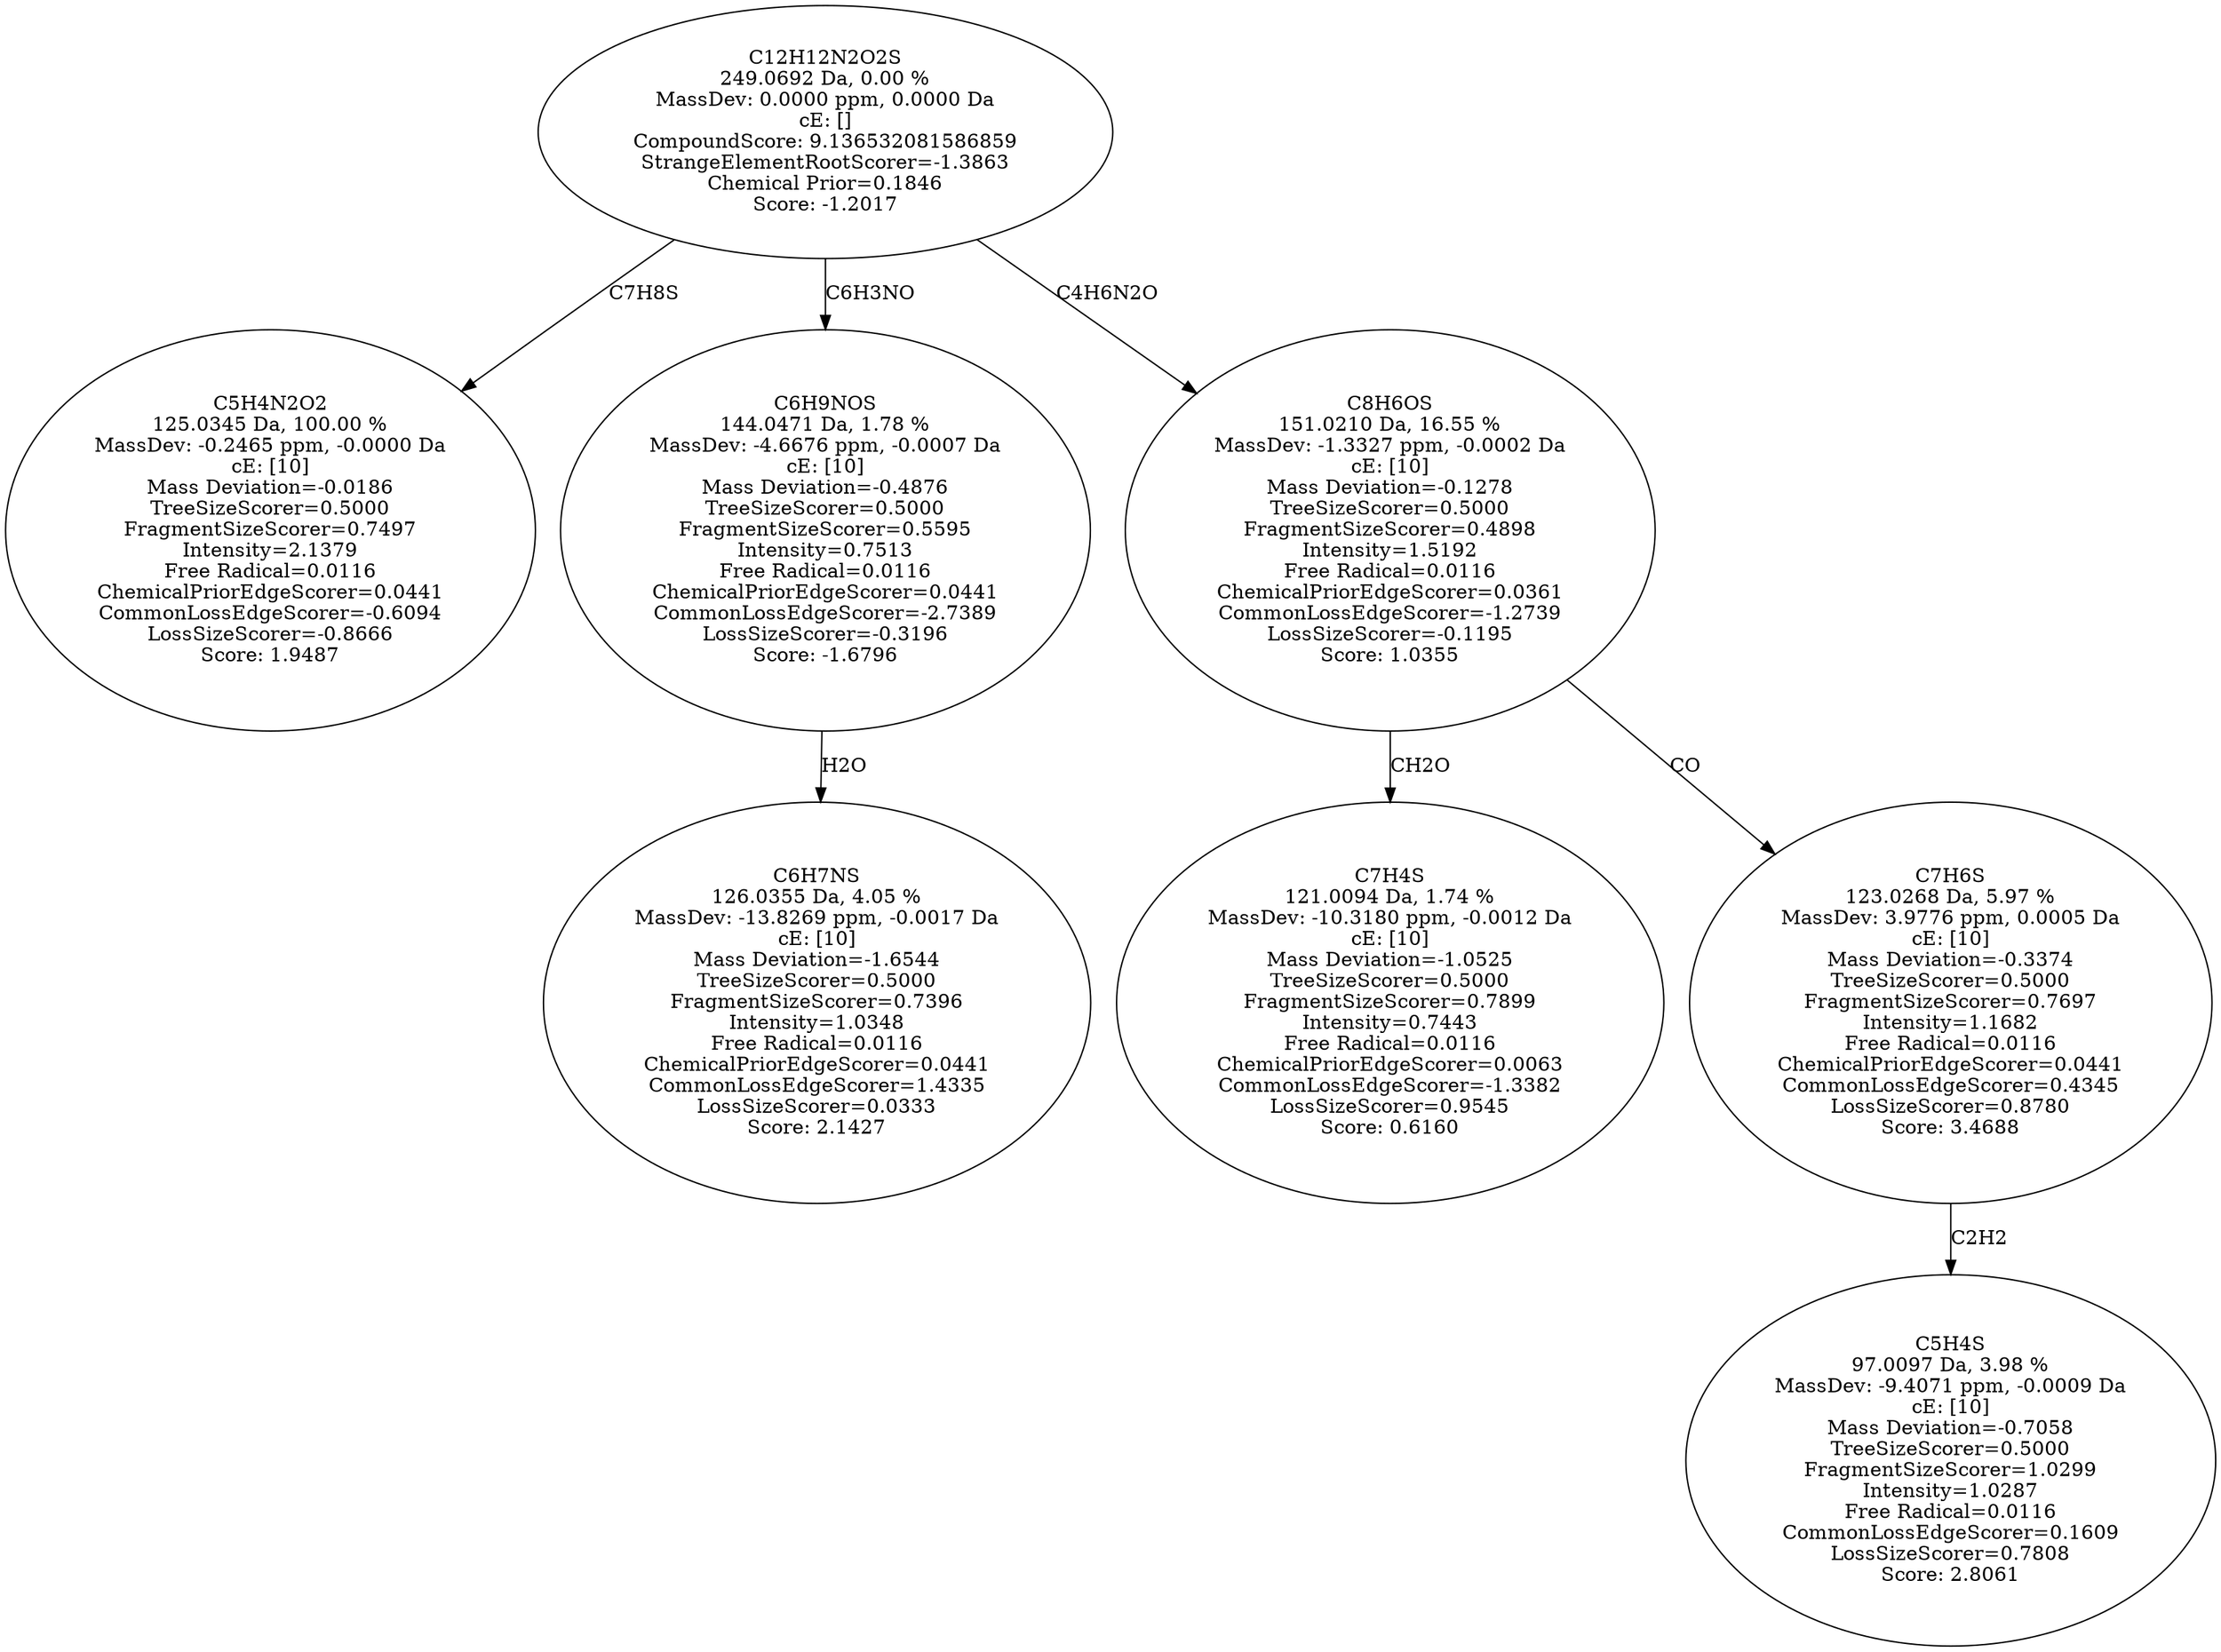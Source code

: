 strict digraph {
v1 [label="C5H4N2O2\n125.0345 Da, 100.00 %\nMassDev: -0.2465 ppm, -0.0000 Da\ncE: [10]\nMass Deviation=-0.0186\nTreeSizeScorer=0.5000\nFragmentSizeScorer=0.7497\nIntensity=2.1379\nFree Radical=0.0116\nChemicalPriorEdgeScorer=0.0441\nCommonLossEdgeScorer=-0.6094\nLossSizeScorer=-0.8666\nScore: 1.9487"];
v2 [label="C6H7NS\n126.0355 Da, 4.05 %\nMassDev: -13.8269 ppm, -0.0017 Da\ncE: [10]\nMass Deviation=-1.6544\nTreeSizeScorer=0.5000\nFragmentSizeScorer=0.7396\nIntensity=1.0348\nFree Radical=0.0116\nChemicalPriorEdgeScorer=0.0441\nCommonLossEdgeScorer=1.4335\nLossSizeScorer=0.0333\nScore: 2.1427"];
v3 [label="C6H9NOS\n144.0471 Da, 1.78 %\nMassDev: -4.6676 ppm, -0.0007 Da\ncE: [10]\nMass Deviation=-0.4876\nTreeSizeScorer=0.5000\nFragmentSizeScorer=0.5595\nIntensity=0.7513\nFree Radical=0.0116\nChemicalPriorEdgeScorer=0.0441\nCommonLossEdgeScorer=-2.7389\nLossSizeScorer=-0.3196\nScore: -1.6796"];
v4 [label="C7H4S\n121.0094 Da, 1.74 %\nMassDev: -10.3180 ppm, -0.0012 Da\ncE: [10]\nMass Deviation=-1.0525\nTreeSizeScorer=0.5000\nFragmentSizeScorer=0.7899\nIntensity=0.7443\nFree Radical=0.0116\nChemicalPriorEdgeScorer=0.0063\nCommonLossEdgeScorer=-1.3382\nLossSizeScorer=0.9545\nScore: 0.6160"];
v5 [label="C5H4S\n97.0097 Da, 3.98 %\nMassDev: -9.4071 ppm, -0.0009 Da\ncE: [10]\nMass Deviation=-0.7058\nTreeSizeScorer=0.5000\nFragmentSizeScorer=1.0299\nIntensity=1.0287\nFree Radical=0.0116\nCommonLossEdgeScorer=0.1609\nLossSizeScorer=0.7808\nScore: 2.8061"];
v6 [label="C7H6S\n123.0268 Da, 5.97 %\nMassDev: 3.9776 ppm, 0.0005 Da\ncE: [10]\nMass Deviation=-0.3374\nTreeSizeScorer=0.5000\nFragmentSizeScorer=0.7697\nIntensity=1.1682\nFree Radical=0.0116\nChemicalPriorEdgeScorer=0.0441\nCommonLossEdgeScorer=0.4345\nLossSizeScorer=0.8780\nScore: 3.4688"];
v7 [label="C8H6OS\n151.0210 Da, 16.55 %\nMassDev: -1.3327 ppm, -0.0002 Da\ncE: [10]\nMass Deviation=-0.1278\nTreeSizeScorer=0.5000\nFragmentSizeScorer=0.4898\nIntensity=1.5192\nFree Radical=0.0116\nChemicalPriorEdgeScorer=0.0361\nCommonLossEdgeScorer=-1.2739\nLossSizeScorer=-0.1195\nScore: 1.0355"];
v8 [label="C12H12N2O2S\n249.0692 Da, 0.00 %\nMassDev: 0.0000 ppm, 0.0000 Da\ncE: []\nCompoundScore: 9.136532081586859\nStrangeElementRootScorer=-1.3863\nChemical Prior=0.1846\nScore: -1.2017"];
v8 -> v1 [label="C7H8S"];
v3 -> v2 [label="H2O"];
v8 -> v3 [label="C6H3NO"];
v7 -> v4 [label="CH2O"];
v6 -> v5 [label="C2H2"];
v7 -> v6 [label="CO"];
v8 -> v7 [label="C4H6N2O"];
}